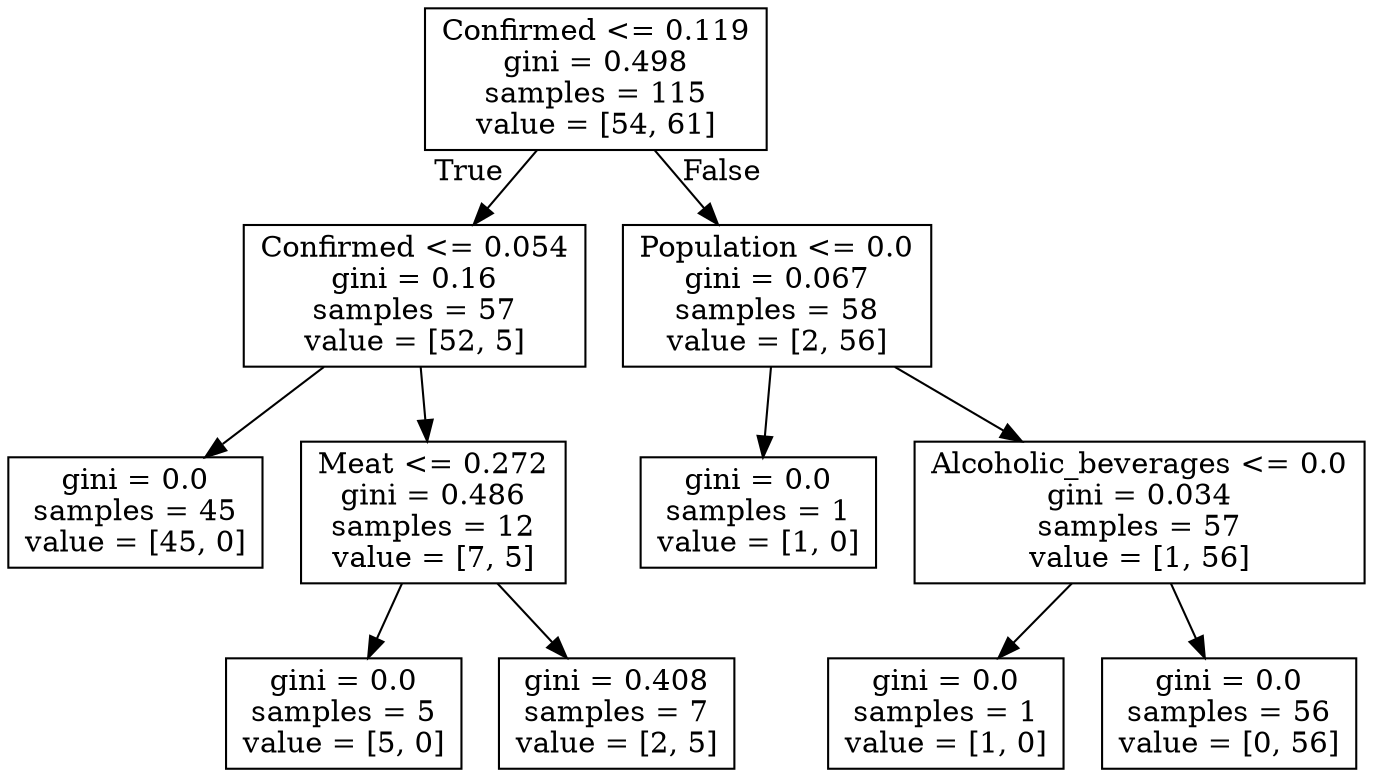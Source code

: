 digraph Tree {
node [shape=box] ;
0 [label="Confirmed <= 0.119\ngini = 0.498\nsamples = 115\nvalue = [54, 61]"] ;
1 [label="Confirmed <= 0.054\ngini = 0.16\nsamples = 57\nvalue = [52, 5]"] ;
0 -> 1 [labeldistance=2.5, labelangle=45, headlabel="True"] ;
2 [label="gini = 0.0\nsamples = 45\nvalue = [45, 0]"] ;
1 -> 2 ;
3 [label="Meat <= 0.272\ngini = 0.486\nsamples = 12\nvalue = [7, 5]"] ;
1 -> 3 ;
4 [label="gini = 0.0\nsamples = 5\nvalue = [5, 0]"] ;
3 -> 4 ;
5 [label="gini = 0.408\nsamples = 7\nvalue = [2, 5]"] ;
3 -> 5 ;
6 [label="Population <= 0.0\ngini = 0.067\nsamples = 58\nvalue = [2, 56]"] ;
0 -> 6 [labeldistance=2.5, labelangle=-45, headlabel="False"] ;
7 [label="gini = 0.0\nsamples = 1\nvalue = [1, 0]"] ;
6 -> 7 ;
8 [label="Alcoholic_beverages <= 0.0\ngini = 0.034\nsamples = 57\nvalue = [1, 56]"] ;
6 -> 8 ;
9 [label="gini = 0.0\nsamples = 1\nvalue = [1, 0]"] ;
8 -> 9 ;
10 [label="gini = 0.0\nsamples = 56\nvalue = [0, 56]"] ;
8 -> 10 ;
}
